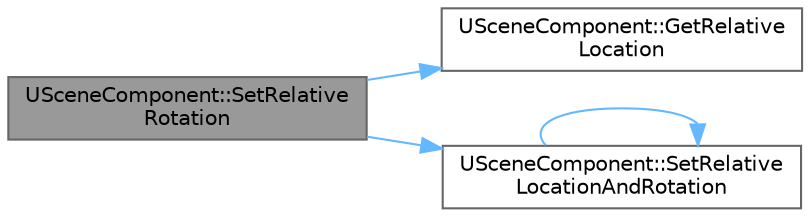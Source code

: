 digraph "USceneComponent::SetRelativeRotation"
{
 // INTERACTIVE_SVG=YES
 // LATEX_PDF_SIZE
  bgcolor="transparent";
  edge [fontname=Helvetica,fontsize=10,labelfontname=Helvetica,labelfontsize=10];
  node [fontname=Helvetica,fontsize=10,shape=box,height=0.2,width=0.4];
  rankdir="LR";
  Node1 [id="Node000001",label="USceneComponent::SetRelative\lRotation",height=0.2,width=0.4,color="gray40", fillcolor="grey60", style="filled", fontcolor="black",tooltip=" "];
  Node1 -> Node2 [id="edge1_Node000001_Node000002",color="steelblue1",style="solid",tooltip=" "];
  Node2 [id="Node000002",label="USceneComponent::GetRelative\lLocation",height=0.2,width=0.4,color="grey40", fillcolor="white", style="filled",URL="$d7/dde/classUSceneComponent.html#a40715ae84e7c13b71432038946b4946a",tooltip="Gets the literal value of RelativeLocation."];
  Node1 -> Node3 [id="edge2_Node000001_Node000003",color="steelblue1",style="solid",tooltip=" "];
  Node3 [id="Node000003",label="USceneComponent::SetRelative\lLocationAndRotation",height=0.2,width=0.4,color="grey40", fillcolor="white", style="filled",URL="$d7/dde/classUSceneComponent.html#a2de3ce57f63f1d44c5b6e94465e52a3c",tooltip=" "];
  Node3 -> Node3 [id="edge3_Node000003_Node000003",color="steelblue1",style="solid",tooltip=" "];
}
